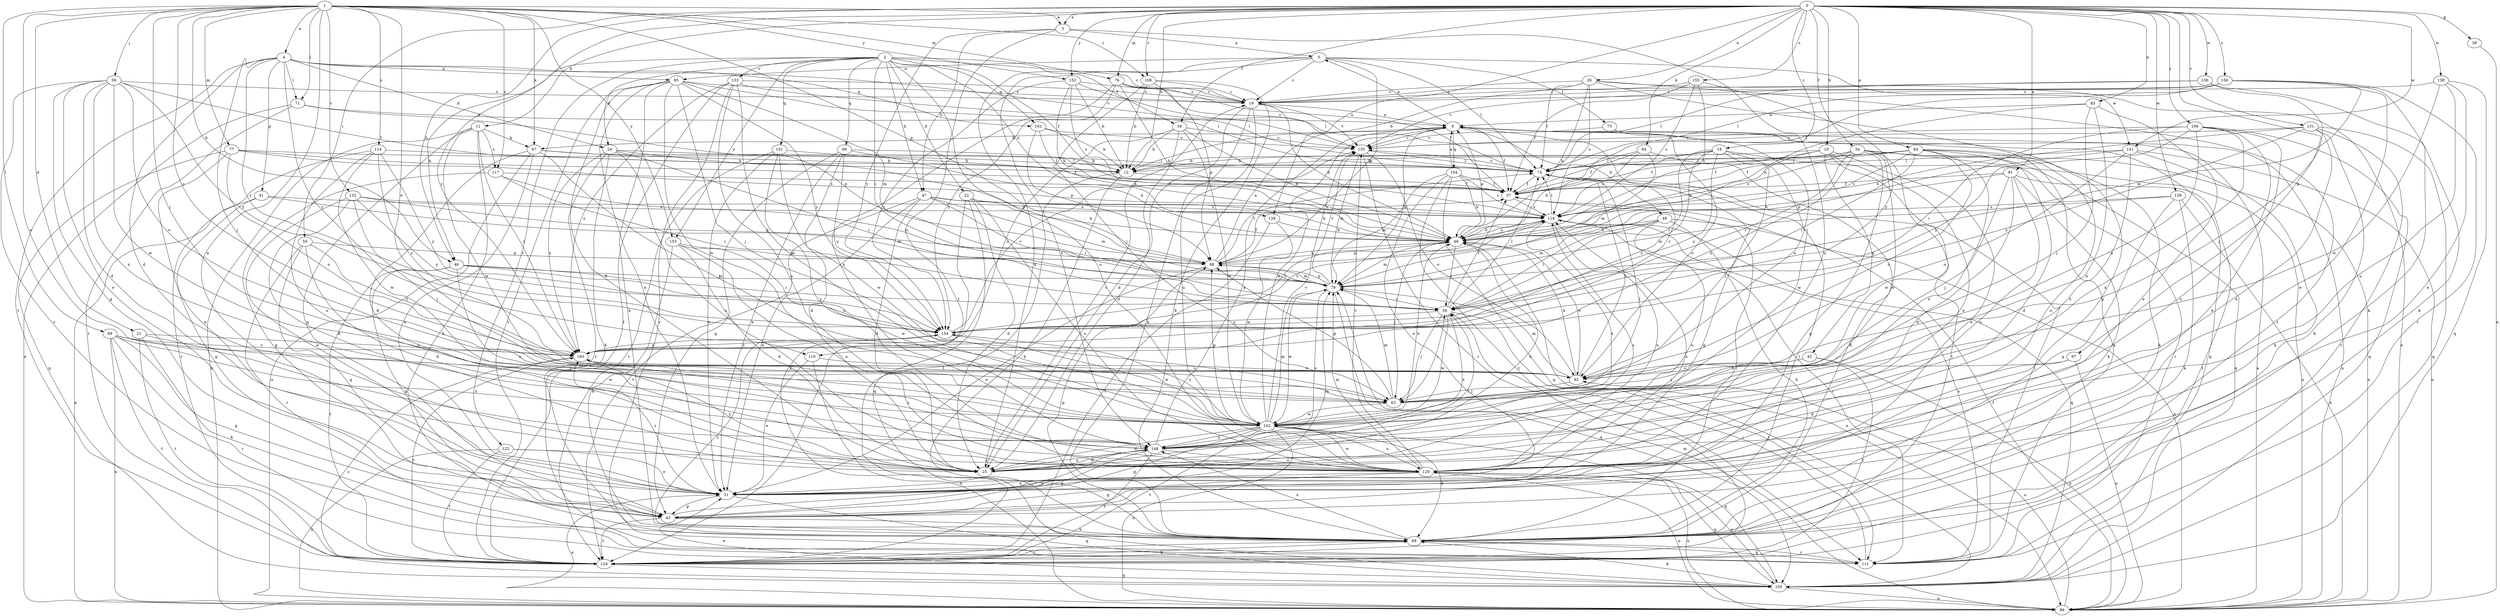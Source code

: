strict digraph  {
0;
1;
2;
3;
4;
5;
6;
10;
11;
12;
18;
19;
21;
22;
24;
25;
26;
31;
34;
36;
37;
38;
41;
42;
43;
46;
47;
48;
49;
55;
56;
59;
62;
64;
67;
68;
69;
71;
73;
74;
76;
77;
79;
81;
83;
84;
85;
86;
92;
97;
98;
99;
101;
102;
104;
105;
106;
108;
110;
111;
114;
117;
118;
122;
124;
128;
129;
131;
132;
133;
135;
136;
138;
139;
141;
142;
148;
152;
153;
154;
155;
156;
160;
0 -> 3  [label=a];
0 -> 10  [label=b];
0 -> 11  [label=b];
0 -> 12  [label=b];
0 -> 18  [label=c];
0 -> 26  [label=e];
0 -> 34  [label=f];
0 -> 36  [label=f];
0 -> 38  [label=g];
0 -> 46  [label=h];
0 -> 55  [label=i];
0 -> 64  [label=k];
0 -> 76  [label=m];
0 -> 81  [label=n];
0 -> 83  [label=n];
0 -> 84  [label=n];
0 -> 97  [label=p];
0 -> 106  [label=r];
0 -> 108  [label=r];
0 -> 128  [label=u];
0 -> 131  [label=v];
0 -> 136  [label=w];
0 -> 138  [label=w];
0 -> 139  [label=w];
0 -> 141  [label=w];
0 -> 152  [label=y];
0 -> 155  [label=z];
0 -> 156  [label=z];
0 -> 160  [label=z];
1 -> 3  [label=a];
1 -> 4  [label=a];
1 -> 21  [label=d];
1 -> 31  [label=e];
1 -> 46  [label=h];
1 -> 59  [label=j];
1 -> 62  [label=j];
1 -> 67  [label=k];
1 -> 69  [label=l];
1 -> 71  [label=l];
1 -> 76  [label=m];
1 -> 77  [label=m];
1 -> 92  [label=o];
1 -> 98  [label=p];
1 -> 108  [label=r];
1 -> 114  [label=s];
1 -> 117  [label=s];
1 -> 132  [label=v];
1 -> 148  [label=x];
1 -> 152  [label=y];
1 -> 153  [label=y];
1 -> 160  [label=z];
2 -> 19  [label=c];
2 -> 22  [label=d];
2 -> 24  [label=d];
2 -> 36  [label=f];
2 -> 37  [label=f];
2 -> 46  [label=h];
2 -> 47  [label=h];
2 -> 56  [label=i];
2 -> 99  [label=q];
2 -> 101  [label=q];
2 -> 102  [label=q];
2 -> 122  [label=t];
2 -> 128  [label=u];
2 -> 129  [label=u];
2 -> 133  [label=v];
2 -> 153  [label=y];
3 -> 5  [label=a];
3 -> 47  [label=h];
3 -> 124  [label=t];
3 -> 129  [label=u];
3 -> 154  [label=y];
4 -> 24  [label=d];
4 -> 25  [label=d];
4 -> 41  [label=g];
4 -> 62  [label=j];
4 -> 71  [label=l];
4 -> 85  [label=n];
4 -> 102  [label=q];
4 -> 110  [label=r];
4 -> 124  [label=t];
4 -> 135  [label=v];
4 -> 154  [label=y];
5 -> 19  [label=c];
5 -> 25  [label=d];
5 -> 73  [label=l];
5 -> 74  [label=l];
5 -> 85  [label=n];
5 -> 98  [label=p];
5 -> 141  [label=w];
5 -> 148  [label=x];
6 -> 5  [label=a];
6 -> 37  [label=f];
6 -> 48  [label=h];
6 -> 67  [label=k];
6 -> 79  [label=m];
6 -> 92  [label=o];
6 -> 104  [label=q];
6 -> 105  [label=q];
6 -> 110  [label=r];
6 -> 135  [label=v];
10 -> 12  [label=b];
10 -> 31  [label=e];
10 -> 37  [label=f];
10 -> 42  [label=g];
10 -> 49  [label=h];
10 -> 129  [label=u];
10 -> 142  [label=w];
11 -> 43  [label=g];
11 -> 67  [label=k];
11 -> 68  [label=k];
11 -> 86  [label=n];
11 -> 117  [label=s];
11 -> 142  [label=w];
11 -> 160  [label=z];
12 -> 37  [label=f];
12 -> 68  [label=k];
12 -> 124  [label=t];
18 -> 12  [label=b];
18 -> 49  [label=h];
18 -> 56  [label=i];
18 -> 62  [label=j];
18 -> 86  [label=n];
18 -> 142  [label=w];
18 -> 154  [label=y];
18 -> 160  [label=z];
19 -> 6  [label=a];
19 -> 25  [label=d];
19 -> 49  [label=h];
19 -> 68  [label=k];
19 -> 129  [label=u];
19 -> 135  [label=v];
21 -> 68  [label=k];
21 -> 124  [label=t];
21 -> 142  [label=w];
21 -> 160  [label=z];
22 -> 25  [label=d];
22 -> 49  [label=h];
22 -> 68  [label=k];
22 -> 105  [label=q];
22 -> 118  [label=s];
22 -> 129  [label=u];
24 -> 56  [label=i];
24 -> 68  [label=k];
24 -> 74  [label=l];
24 -> 98  [label=p];
24 -> 111  [label=r];
24 -> 129  [label=u];
24 -> 160  [label=z];
25 -> 19  [label=c];
25 -> 49  [label=h];
25 -> 56  [label=i];
25 -> 118  [label=s];
25 -> 148  [label=x];
25 -> 160  [label=z];
26 -> 12  [label=b];
26 -> 19  [label=c];
26 -> 43  [label=g];
26 -> 49  [label=h];
26 -> 74  [label=l];
26 -> 86  [label=n];
26 -> 118  [label=s];
26 -> 124  [label=t];
31 -> 43  [label=g];
31 -> 79  [label=m];
31 -> 105  [label=q];
31 -> 118  [label=s];
31 -> 160  [label=z];
34 -> 37  [label=f];
34 -> 43  [label=g];
34 -> 56  [label=i];
34 -> 68  [label=k];
34 -> 74  [label=l];
34 -> 86  [label=n];
34 -> 105  [label=q];
34 -> 111  [label=r];
34 -> 118  [label=s];
34 -> 124  [label=t];
34 -> 160  [label=z];
36 -> 12  [label=b];
36 -> 25  [label=d];
36 -> 49  [label=h];
36 -> 135  [label=v];
36 -> 142  [label=w];
36 -> 160  [label=z];
37 -> 118  [label=s];
38 -> 86  [label=n];
41 -> 43  [label=g];
41 -> 79  [label=m];
41 -> 86  [label=n];
41 -> 118  [label=s];
42 -> 62  [label=j];
42 -> 86  [label=n];
42 -> 92  [label=o];
42 -> 124  [label=t];
43 -> 68  [label=k];
43 -> 124  [label=t];
43 -> 148  [label=x];
46 -> 43  [label=g];
46 -> 56  [label=i];
46 -> 79  [label=m];
46 -> 124  [label=t];
46 -> 148  [label=x];
46 -> 154  [label=y];
47 -> 25  [label=d];
47 -> 31  [label=e];
47 -> 49  [label=h];
47 -> 56  [label=i];
47 -> 79  [label=m];
47 -> 118  [label=s];
47 -> 124  [label=t];
48 -> 49  [label=h];
48 -> 56  [label=i];
48 -> 68  [label=k];
48 -> 79  [label=m];
48 -> 86  [label=n];
48 -> 129  [label=u];
49 -> 6  [label=a];
49 -> 56  [label=i];
49 -> 62  [label=j];
49 -> 79  [label=m];
49 -> 86  [label=n];
49 -> 92  [label=o];
49 -> 98  [label=p];
49 -> 118  [label=s];
55 -> 25  [label=d];
55 -> 43  [label=g];
55 -> 98  [label=p];
55 -> 111  [label=r];
55 -> 160  [label=z];
56 -> 37  [label=f];
56 -> 62  [label=j];
56 -> 74  [label=l];
56 -> 111  [label=r];
56 -> 142  [label=w];
56 -> 148  [label=x];
56 -> 154  [label=y];
59 -> 19  [label=c];
59 -> 25  [label=d];
59 -> 31  [label=e];
59 -> 37  [label=f];
59 -> 43  [label=g];
59 -> 92  [label=o];
59 -> 111  [label=r];
59 -> 142  [label=w];
59 -> 148  [label=x];
59 -> 154  [label=y];
62 -> 56  [label=i];
62 -> 79  [label=m];
62 -> 98  [label=p];
62 -> 142  [label=w];
64 -> 37  [label=f];
64 -> 74  [label=l];
64 -> 79  [label=m];
64 -> 118  [label=s];
64 -> 142  [label=w];
67 -> 12  [label=b];
67 -> 25  [label=d];
67 -> 31  [label=e];
67 -> 62  [label=j];
67 -> 74  [label=l];
67 -> 86  [label=n];
68 -> 37  [label=f];
68 -> 74  [label=l];
68 -> 98  [label=p];
68 -> 111  [label=r];
68 -> 124  [label=t];
68 -> 148  [label=x];
68 -> 154  [label=y];
69 -> 43  [label=g];
69 -> 62  [label=j];
69 -> 86  [label=n];
69 -> 111  [label=r];
69 -> 124  [label=t];
69 -> 148  [label=x];
69 -> 160  [label=z];
71 -> 6  [label=a];
71 -> 86  [label=n];
71 -> 98  [label=p];
71 -> 124  [label=t];
73 -> 86  [label=n];
73 -> 92  [label=o];
73 -> 135  [label=v];
74 -> 37  [label=f];
74 -> 43  [label=g];
74 -> 135  [label=v];
76 -> 19  [label=c];
76 -> 37  [label=f];
76 -> 49  [label=h];
76 -> 135  [label=v];
76 -> 148  [label=x];
76 -> 154  [label=y];
77 -> 31  [label=e];
77 -> 37  [label=f];
77 -> 74  [label=l];
77 -> 92  [label=o];
77 -> 105  [label=q];
77 -> 118  [label=s];
79 -> 56  [label=i];
79 -> 98  [label=p];
79 -> 105  [label=q];
79 -> 135  [label=v];
79 -> 142  [label=w];
79 -> 148  [label=x];
81 -> 25  [label=d];
81 -> 37  [label=f];
81 -> 49  [label=h];
81 -> 62  [label=j];
81 -> 68  [label=k];
81 -> 124  [label=t];
81 -> 129  [label=u];
83 -> 6  [label=a];
83 -> 31  [label=e];
83 -> 49  [label=h];
83 -> 62  [label=j];
83 -> 148  [label=x];
84 -> 12  [label=b];
84 -> 25  [label=d];
84 -> 37  [label=f];
84 -> 56  [label=i];
84 -> 68  [label=k];
84 -> 74  [label=l];
84 -> 92  [label=o];
84 -> 118  [label=s];
84 -> 129  [label=u];
84 -> 148  [label=x];
85 -> 19  [label=c];
85 -> 25  [label=d];
85 -> 31  [label=e];
85 -> 62  [label=j];
85 -> 68  [label=k];
85 -> 74  [label=l];
85 -> 79  [label=m];
85 -> 124  [label=t];
85 -> 142  [label=w];
85 -> 154  [label=y];
86 -> 6  [label=a];
86 -> 31  [label=e];
86 -> 37  [label=f];
86 -> 79  [label=m];
86 -> 92  [label=o];
86 -> 129  [label=u];
92 -> 49  [label=h];
92 -> 62  [label=j];
92 -> 74  [label=l];
92 -> 79  [label=m];
97 -> 25  [label=d];
97 -> 86  [label=n];
97 -> 92  [label=o];
98 -> 6  [label=a];
98 -> 31  [label=e];
98 -> 37  [label=f];
98 -> 49  [label=h];
98 -> 74  [label=l];
98 -> 79  [label=m];
99 -> 12  [label=b];
99 -> 25  [label=d];
99 -> 31  [label=e];
99 -> 43  [label=g];
99 -> 49  [label=h];
99 -> 154  [label=y];
101 -> 12  [label=b];
101 -> 31  [label=e];
101 -> 124  [label=t];
101 -> 129  [label=u];
101 -> 142  [label=w];
102 -> 12  [label=b];
102 -> 49  [label=h];
102 -> 98  [label=p];
102 -> 135  [label=v];
104 -> 6  [label=a];
104 -> 31  [label=e];
104 -> 37  [label=f];
104 -> 49  [label=h];
104 -> 79  [label=m];
104 -> 105  [label=q];
104 -> 118  [label=s];
104 -> 124  [label=t];
105 -> 31  [label=e];
105 -> 68  [label=k];
105 -> 86  [label=n];
105 -> 129  [label=u];
105 -> 160  [label=z];
106 -> 31  [label=e];
106 -> 56  [label=i];
106 -> 92  [label=o];
106 -> 105  [label=q];
106 -> 129  [label=u];
106 -> 135  [label=v];
106 -> 148  [label=x];
106 -> 154  [label=y];
108 -> 12  [label=b];
108 -> 19  [label=c];
108 -> 62  [label=j];
108 -> 68  [label=k];
108 -> 98  [label=p];
110 -> 31  [label=e];
110 -> 86  [label=n];
110 -> 92  [label=o];
111 -> 6  [label=a];
111 -> 56  [label=i];
111 -> 68  [label=k];
111 -> 74  [label=l];
111 -> 118  [label=s];
114 -> 12  [label=b];
114 -> 124  [label=t];
114 -> 129  [label=u];
114 -> 142  [label=w];
114 -> 154  [label=y];
114 -> 160  [label=z];
117 -> 37  [label=f];
117 -> 43  [label=g];
117 -> 56  [label=i];
117 -> 79  [label=m];
118 -> 49  [label=h];
118 -> 74  [label=l];
118 -> 105  [label=q];
118 -> 111  [label=r];
118 -> 129  [label=u];
118 -> 148  [label=x];
118 -> 154  [label=y];
122 -> 31  [label=e];
122 -> 86  [label=n];
122 -> 124  [label=t];
122 -> 129  [label=u];
124 -> 68  [label=k];
124 -> 105  [label=q];
128 -> 49  [label=h];
128 -> 124  [label=t];
128 -> 142  [label=w];
129 -> 31  [label=e];
129 -> 43  [label=g];
129 -> 79  [label=m];
129 -> 86  [label=n];
129 -> 105  [label=q];
129 -> 135  [label=v];
129 -> 142  [label=w];
131 -> 25  [label=d];
131 -> 49  [label=h];
131 -> 68  [label=k];
131 -> 105  [label=q];
131 -> 111  [label=r];
131 -> 135  [label=v];
131 -> 154  [label=y];
132 -> 25  [label=d];
132 -> 31  [label=e];
132 -> 62  [label=j];
132 -> 98  [label=p];
132 -> 118  [label=s];
132 -> 154  [label=y];
133 -> 19  [label=c];
133 -> 74  [label=l];
133 -> 111  [label=r];
133 -> 124  [label=t];
133 -> 129  [label=u];
133 -> 142  [label=w];
133 -> 160  [label=z];
135 -> 74  [label=l];
135 -> 79  [label=m];
135 -> 92  [label=o];
135 -> 111  [label=r];
136 -> 19  [label=c];
136 -> 62  [label=j];
136 -> 68  [label=k];
136 -> 74  [label=l];
138 -> 19  [label=c];
138 -> 31  [label=e];
138 -> 105  [label=q];
138 -> 129  [label=u];
138 -> 142  [label=w];
139 -> 43  [label=g];
139 -> 68  [label=k];
139 -> 79  [label=m];
139 -> 86  [label=n];
139 -> 118  [label=s];
141 -> 68  [label=k];
141 -> 74  [label=l];
141 -> 86  [label=n];
141 -> 92  [label=o];
141 -> 98  [label=p];
141 -> 148  [label=x];
142 -> 6  [label=a];
142 -> 25  [label=d];
142 -> 43  [label=g];
142 -> 49  [label=h];
142 -> 68  [label=k];
142 -> 74  [label=l];
142 -> 79  [label=m];
142 -> 86  [label=n];
142 -> 98  [label=p];
142 -> 105  [label=q];
142 -> 124  [label=t];
142 -> 129  [label=u];
142 -> 135  [label=v];
142 -> 148  [label=x];
142 -> 154  [label=y];
148 -> 6  [label=a];
148 -> 25  [label=d];
148 -> 43  [label=g];
148 -> 124  [label=t];
148 -> 129  [label=u];
148 -> 160  [label=z];
152 -> 12  [label=b];
152 -> 19  [label=c];
152 -> 49  [label=h];
152 -> 74  [label=l];
152 -> 118  [label=s];
152 -> 154  [label=y];
153 -> 25  [label=d];
153 -> 68  [label=k];
153 -> 98  [label=p];
153 -> 129  [label=u];
153 -> 142  [label=w];
154 -> 118  [label=s];
154 -> 135  [label=v];
154 -> 142  [label=w];
154 -> 160  [label=z];
155 -> 19  [label=c];
155 -> 37  [label=f];
155 -> 49  [label=h];
155 -> 118  [label=s];
155 -> 154  [label=y];
156 -> 19  [label=c];
156 -> 31  [label=e];
156 -> 37  [label=f];
156 -> 68  [label=k];
156 -> 74  [label=l];
156 -> 79  [label=m];
156 -> 111  [label=r];
156 -> 135  [label=v];
160 -> 92  [label=o];
160 -> 124  [label=t];
160 -> 154  [label=y];
}
